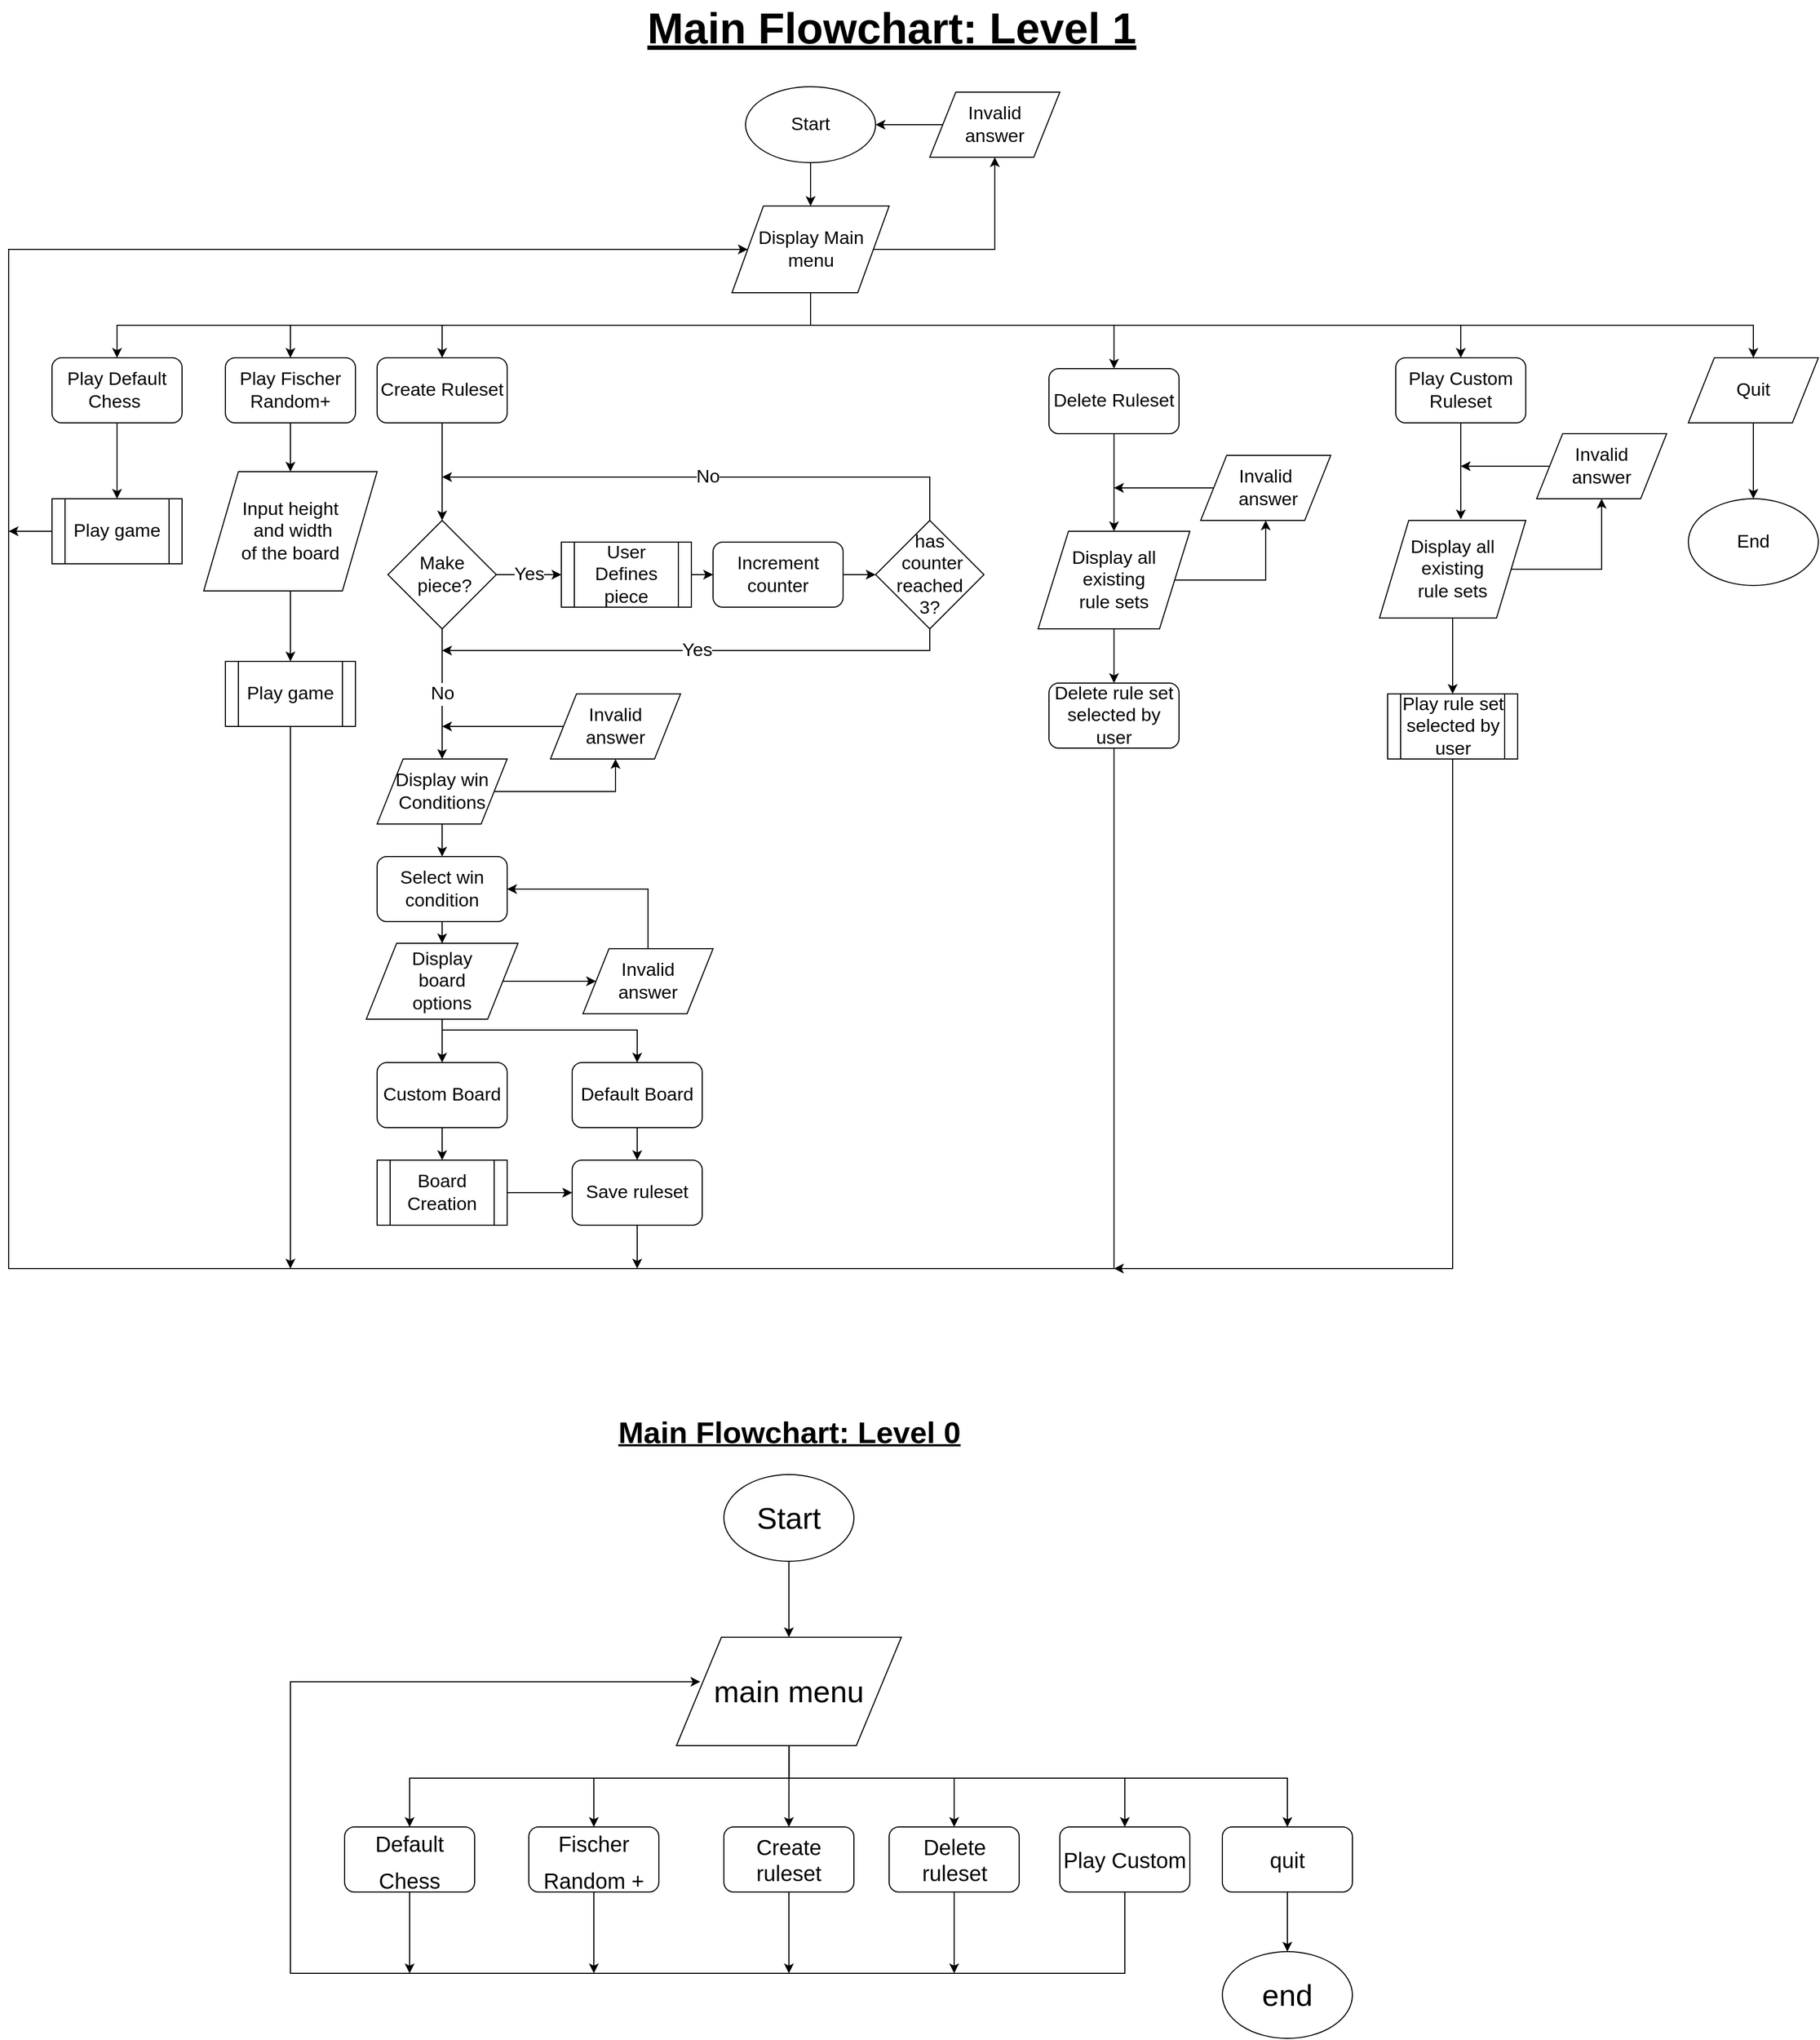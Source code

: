 <mxfile version="12.8.8" type="onedrive"><diagram id="C5RBs43oDa-KdzZeNtuy" name="Page-1"><mxGraphModel dx="1822" dy="1113" grid="0" gridSize="10" guides="1" tooltips="1" connect="1" arrows="1" fold="1" page="0" pageScale="1" pageWidth="827" pageHeight="1169" math="0" shadow="0"><root><mxCell id="WIyWlLk6GJQsqaUBKTNV-0"/><mxCell id="WIyWlLk6GJQsqaUBKTNV-1" parent="WIyWlLk6GJQsqaUBKTNV-0"/><mxCell id="DMqoOjxS3EsMxmKd195w-31" value="&lt;font style=&quot;font-size: 40px;&quot;&gt;&lt;b style=&quot;font-size: 40px;&quot;&gt;&lt;u style=&quot;font-size: 40px;&quot;&gt;Main Flowchart: Level 1&lt;/u&gt;&lt;/b&gt;&lt;/font&gt;" style="text;html=1;strokeColor=none;fillColor=none;align=center;verticalAlign=middle;whiteSpace=wrap;rounded=0;fontSize=40;" parent="WIyWlLk6GJQsqaUBKTNV-1" vertex="1"><mxGeometry x="230" y="-20" width="510" height="50" as="geometry"/></mxCell><mxCell id="DMqoOjxS3EsMxmKd195w-136" style="edgeStyle=orthogonalEdgeStyle;rounded=0;orthogonalLoop=1;jettySize=auto;html=1;entryX=0.5;entryY=0;entryDx=0;entryDy=0;fontSize=17;" parent="WIyWlLk6GJQsqaUBKTNV-1" source="DMqoOjxS3EsMxmKd195w-83" target="DMqoOjxS3EsMxmKd195w-88" edge="1"><mxGeometry relative="1" as="geometry"/></mxCell><mxCell id="DMqoOjxS3EsMxmKd195w-83" value="&lt;font style=&quot;font-size: 17px&quot;&gt;Start&lt;/font&gt;" style="ellipse;whiteSpace=wrap;html=1;" parent="WIyWlLk6GJQsqaUBKTNV-1" vertex="1"><mxGeometry x="350" y="60" width="120" height="70" as="geometry"/></mxCell><mxCell id="DMqoOjxS3EsMxmKd195w-90" style="edgeStyle=orthogonalEdgeStyle;rounded=0;orthogonalLoop=1;jettySize=auto;html=1;fontSize=17;" parent="WIyWlLk6GJQsqaUBKTNV-1" source="DMqoOjxS3EsMxmKd195w-88" target="DMqoOjxS3EsMxmKd195w-91" edge="1"><mxGeometry relative="1" as="geometry"><mxPoint x="500" y="180" as="targetPoint"/></mxGeometry></mxCell><mxCell id="DMqoOjxS3EsMxmKd195w-137" style="edgeStyle=orthogonalEdgeStyle;rounded=0;orthogonalLoop=1;jettySize=auto;html=1;entryX=0.5;entryY=0;entryDx=0;entryDy=0;fontSize=17;" parent="WIyWlLk6GJQsqaUBKTNV-1" source="DMqoOjxS3EsMxmKd195w-88" target="DMqoOjxS3EsMxmKd195w-93" edge="1"><mxGeometry relative="1" as="geometry"><Array as="points"><mxPoint x="410" y="280"/><mxPoint x="-230" y="280"/></Array></mxGeometry></mxCell><mxCell id="DMqoOjxS3EsMxmKd195w-138" style="edgeStyle=orthogonalEdgeStyle;rounded=0;orthogonalLoop=1;jettySize=auto;html=1;fontSize=17;" parent="WIyWlLk6GJQsqaUBKTNV-1" source="DMqoOjxS3EsMxmKd195w-88" target="DMqoOjxS3EsMxmKd195w-97" edge="1"><mxGeometry relative="1" as="geometry"><Array as="points"><mxPoint x="410" y="280"/><mxPoint x="690" y="280"/></Array></mxGeometry></mxCell><mxCell id="DMqoOjxS3EsMxmKd195w-139" style="edgeStyle=orthogonalEdgeStyle;rounded=0;orthogonalLoop=1;jettySize=auto;html=1;fontSize=17;" parent="WIyWlLk6GJQsqaUBKTNV-1" source="DMqoOjxS3EsMxmKd195w-88" target="DMqoOjxS3EsMxmKd195w-98" edge="1"><mxGeometry relative="1" as="geometry"><Array as="points"><mxPoint x="410" y="280"/><mxPoint x="1010" y="280"/></Array></mxGeometry></mxCell><mxCell id="DMqoOjxS3EsMxmKd195w-140" style="edgeStyle=orthogonalEdgeStyle;rounded=0;orthogonalLoop=1;jettySize=auto;html=1;fontSize=17;" parent="WIyWlLk6GJQsqaUBKTNV-1" source="DMqoOjxS3EsMxmKd195w-88" target="DMqoOjxS3EsMxmKd195w-135" edge="1"><mxGeometry relative="1" as="geometry"><Array as="points"><mxPoint x="410" y="280"/><mxPoint x="1280" y="280"/></Array></mxGeometry></mxCell><mxCell id="DMqoOjxS3EsMxmKd195w-192" style="edgeStyle=orthogonalEdgeStyle;rounded=0;orthogonalLoop=1;jettySize=auto;html=1;entryX=0.5;entryY=0;entryDx=0;entryDy=0;fontSize=17;" parent="WIyWlLk6GJQsqaUBKTNV-1" source="DMqoOjxS3EsMxmKd195w-88" target="DMqoOjxS3EsMxmKd195w-95" edge="1"><mxGeometry relative="1" as="geometry"><Array as="points"><mxPoint x="410" y="280"/><mxPoint x="-70" y="280"/></Array></mxGeometry></mxCell><mxCell id="DMqoOjxS3EsMxmKd195w-193" style="edgeStyle=orthogonalEdgeStyle;rounded=0;orthogonalLoop=1;jettySize=auto;html=1;entryX=0.5;entryY=0;entryDx=0;entryDy=0;fontSize=17;" parent="WIyWlLk6GJQsqaUBKTNV-1" source="DMqoOjxS3EsMxmKd195w-88" target="DMqoOjxS3EsMxmKd195w-96" edge="1"><mxGeometry relative="1" as="geometry"><Array as="points"><mxPoint x="410" y="280"/><mxPoint x="70" y="280"/></Array></mxGeometry></mxCell><mxCell id="DMqoOjxS3EsMxmKd195w-88" value="Display Main menu" style="shape=parallelogram;perimeter=parallelogramPerimeter;whiteSpace=wrap;html=1;fontSize=17;" parent="WIyWlLk6GJQsqaUBKTNV-1" vertex="1"><mxGeometry x="337.5" y="170" width="145" height="80" as="geometry"/></mxCell><mxCell id="DMqoOjxS3EsMxmKd195w-92" style="edgeStyle=orthogonalEdgeStyle;rounded=0;orthogonalLoop=1;jettySize=auto;html=1;entryX=1;entryY=0.5;entryDx=0;entryDy=0;fontSize=17;" parent="WIyWlLk6GJQsqaUBKTNV-1" source="DMqoOjxS3EsMxmKd195w-91" target="DMqoOjxS3EsMxmKd195w-83" edge="1"><mxGeometry relative="1" as="geometry"/></mxCell><mxCell id="DMqoOjxS3EsMxmKd195w-91" value="&lt;font style=&quot;font-size: 17px&quot;&gt;Invalid &lt;br&gt;answer&lt;/font&gt;" style="shape=parallelogram;perimeter=parallelogramPerimeter;whiteSpace=wrap;html=1;" parent="WIyWlLk6GJQsqaUBKTNV-1" vertex="1"><mxGeometry x="520" y="65" width="120" height="60" as="geometry"/></mxCell><mxCell id="DMqoOjxS3EsMxmKd195w-109" style="edgeStyle=orthogonalEdgeStyle;rounded=0;orthogonalLoop=1;jettySize=auto;html=1;fontSize=17;" parent="WIyWlLk6GJQsqaUBKTNV-1" source="DMqoOjxS3EsMxmKd195w-93" target="DMqoOjxS3EsMxmKd195w-110" edge="1"><mxGeometry relative="1" as="geometry"><mxPoint x="70" y="480" as="targetPoint"/></mxGeometry></mxCell><mxCell id="DMqoOjxS3EsMxmKd195w-93" value="Play Default Chess&amp;nbsp;" style="rounded=1;whiteSpace=wrap;html=1;fontSize=17;" parent="WIyWlLk6GJQsqaUBKTNV-1" vertex="1"><mxGeometry x="-290" y="310" width="120" height="60" as="geometry"/></mxCell><mxCell id="DMqoOjxS3EsMxmKd195w-148" style="edgeStyle=orthogonalEdgeStyle;rounded=0;orthogonalLoop=1;jettySize=auto;html=1;entryX=0.5;entryY=0;entryDx=0;entryDy=0;fontSize=17;" parent="WIyWlLk6GJQsqaUBKTNV-1" source="DMqoOjxS3EsMxmKd195w-95" target="DMqoOjxS3EsMxmKd195w-147" edge="1"><mxGeometry relative="1" as="geometry"/></mxCell><mxCell id="DMqoOjxS3EsMxmKd195w-95" value="Play Fischer Random+" style="rounded=1;whiteSpace=wrap;html=1;fontSize=17;" parent="WIyWlLk6GJQsqaUBKTNV-1" vertex="1"><mxGeometry x="-130" y="310" width="120" height="60" as="geometry"/></mxCell><mxCell id="DMqoOjxS3EsMxmKd195w-113" style="edgeStyle=orthogonalEdgeStyle;rounded=0;orthogonalLoop=1;jettySize=auto;html=1;entryX=0.5;entryY=0;entryDx=0;entryDy=0;fontSize=17;" parent="WIyWlLk6GJQsqaUBKTNV-1" source="DMqoOjxS3EsMxmKd195w-96" target="DMqoOjxS3EsMxmKd195w-112" edge="1"><mxGeometry relative="1" as="geometry"/></mxCell><mxCell id="DMqoOjxS3EsMxmKd195w-96" value="Create Ruleset" style="rounded=1;whiteSpace=wrap;html=1;fontSize=17;" parent="WIyWlLk6GJQsqaUBKTNV-1" vertex="1"><mxGeometry x="10" y="310" width="120" height="60" as="geometry"/></mxCell><mxCell id="DMqoOjxS3EsMxmKd195w-115" style="edgeStyle=orthogonalEdgeStyle;rounded=0;orthogonalLoop=1;jettySize=auto;html=1;fontSize=17;" parent="WIyWlLk6GJQsqaUBKTNV-1" source="DMqoOjxS3EsMxmKd195w-97" target="DMqoOjxS3EsMxmKd195w-116" edge="1"><mxGeometry relative="1" as="geometry"><mxPoint x="570" y="490" as="targetPoint"/><Array as="points"><mxPoint x="690" y="440"/><mxPoint x="690" y="440"/></Array></mxGeometry></mxCell><mxCell id="DMqoOjxS3EsMxmKd195w-97" value="Delete Ruleset" style="rounded=1;whiteSpace=wrap;html=1;fontSize=17;" parent="WIyWlLk6GJQsqaUBKTNV-1" vertex="1"><mxGeometry x="630" y="320" width="120" height="60" as="geometry"/></mxCell><mxCell id="DMqoOjxS3EsMxmKd195w-122" style="edgeStyle=orthogonalEdgeStyle;rounded=0;orthogonalLoop=1;jettySize=auto;html=1;entryX=0.556;entryY=-0.011;entryDx=0;entryDy=0;entryPerimeter=0;fontSize=17;" parent="WIyWlLk6GJQsqaUBKTNV-1" source="DMqoOjxS3EsMxmKd195w-98" target="DMqoOjxS3EsMxmKd195w-117" edge="1"><mxGeometry relative="1" as="geometry"/></mxCell><mxCell id="DMqoOjxS3EsMxmKd195w-98" value="Play Custom Ruleset" style="rounded=1;whiteSpace=wrap;html=1;fontSize=17;" parent="WIyWlLk6GJQsqaUBKTNV-1" vertex="1"><mxGeometry x="950" y="310" width="120" height="60" as="geometry"/></mxCell><mxCell id="Ut5-qIVNLnhNCFS_fmuW-0" style="edgeStyle=orthogonalEdgeStyle;rounded=0;orthogonalLoop=1;jettySize=auto;html=1;" edge="1" parent="WIyWlLk6GJQsqaUBKTNV-1" source="DMqoOjxS3EsMxmKd195w-110"><mxGeometry relative="1" as="geometry"><mxPoint x="-330" y="470" as="targetPoint"/></mxGeometry></mxCell><mxCell id="DMqoOjxS3EsMxmKd195w-110" value="Play game" style="shape=process;whiteSpace=wrap;html=1;backgroundOutline=1;fontSize=17;" parent="WIyWlLk6GJQsqaUBKTNV-1" vertex="1"><mxGeometry x="-290" y="440" width="120" height="60" as="geometry"/></mxCell><mxCell id="R6DdsHJ8ZHGERYmCvJeK-7" style="edgeStyle=orthogonalEdgeStyle;rounded=0;orthogonalLoop=1;jettySize=auto;html=1;fontSize=17;" parent="WIyWlLk6GJQsqaUBKTNV-1" source="DMqoOjxS3EsMxmKd195w-111" edge="1"><mxGeometry relative="1" as="geometry"><mxPoint x="-70" y="1150" as="targetPoint"/></mxGeometry></mxCell><mxCell id="DMqoOjxS3EsMxmKd195w-111" value="Play game" style="shape=process;whiteSpace=wrap;html=1;backgroundOutline=1;fontSize=17;" parent="WIyWlLk6GJQsqaUBKTNV-1" vertex="1"><mxGeometry x="-130" y="590" width="120" height="60" as="geometry"/></mxCell><mxCell id="DMqoOjxS3EsMxmKd195w-158" value="Yes" style="edgeStyle=orthogonalEdgeStyle;rounded=0;orthogonalLoop=1;jettySize=auto;html=1;entryX=0;entryY=0.5;entryDx=0;entryDy=0;fontSize=17;" parent="WIyWlLk6GJQsqaUBKTNV-1" source="DMqoOjxS3EsMxmKd195w-112" target="DMqoOjxS3EsMxmKd195w-151" edge="1"><mxGeometry relative="1" as="geometry"><mxPoint as="offset"/></mxGeometry></mxCell><mxCell id="DMqoOjxS3EsMxmKd195w-164" value="&lt;font style=&quot;font-size: 17px;&quot;&gt;No&lt;/font&gt;" style="edgeStyle=orthogonalEdgeStyle;rounded=0;orthogonalLoop=1;jettySize=auto;html=1;entryX=0.5;entryY=0;entryDx=0;entryDy=0;fontSize=17;" parent="WIyWlLk6GJQsqaUBKTNV-1" source="DMqoOjxS3EsMxmKd195w-112" target="DMqoOjxS3EsMxmKd195w-167" edge="1"><mxGeometry relative="1" as="geometry"><mxPoint x="120" y="650" as="targetPoint"/><Array as="points"/></mxGeometry></mxCell><mxCell id="DMqoOjxS3EsMxmKd195w-112" value="Make&lt;br&gt;&amp;nbsp;piece?" style="rhombus;whiteSpace=wrap;html=1;fontSize=17;" parent="WIyWlLk6GJQsqaUBKTNV-1" vertex="1"><mxGeometry x="20" y="460" width="100" height="100" as="geometry"/></mxCell><mxCell id="DMqoOjxS3EsMxmKd195w-131" style="edgeStyle=orthogonalEdgeStyle;rounded=0;orthogonalLoop=1;jettySize=auto;html=1;entryX=0.5;entryY=1;entryDx=0;entryDy=0;fontSize=17;" parent="WIyWlLk6GJQsqaUBKTNV-1" source="DMqoOjxS3EsMxmKd195w-116" target="DMqoOjxS3EsMxmKd195w-128" edge="1"><mxGeometry relative="1" as="geometry"><mxPoint x="830" y="510" as="targetPoint"/></mxGeometry></mxCell><mxCell id="DMqoOjxS3EsMxmKd195w-132" style="edgeStyle=orthogonalEdgeStyle;rounded=0;orthogonalLoop=1;jettySize=auto;html=1;fontSize=17;" parent="WIyWlLk6GJQsqaUBKTNV-1" source="DMqoOjxS3EsMxmKd195w-116" target="DMqoOjxS3EsMxmKd195w-133" edge="1"><mxGeometry relative="1" as="geometry"><mxPoint x="690" y="640" as="targetPoint"/></mxGeometry></mxCell><mxCell id="DMqoOjxS3EsMxmKd195w-116" value="Display all existing &lt;br&gt;rule sets" style="shape=parallelogram;perimeter=parallelogramPerimeter;whiteSpace=wrap;html=1;fontSize=17;" parent="WIyWlLk6GJQsqaUBKTNV-1" vertex="1"><mxGeometry x="620" y="470" width="140" height="90" as="geometry"/></mxCell><mxCell id="DMqoOjxS3EsMxmKd195w-123" style="edgeStyle=orthogonalEdgeStyle;rounded=0;orthogonalLoop=1;jettySize=auto;html=1;fontSize=17;" parent="WIyWlLk6GJQsqaUBKTNV-1" source="DMqoOjxS3EsMxmKd195w-117" target="DMqoOjxS3EsMxmKd195w-124" edge="1"><mxGeometry relative="1" as="geometry"><mxPoint x="1180" y="440" as="targetPoint"/><Array as="points"><mxPoint x="1140" y="505"/></Array></mxGeometry></mxCell><mxCell id="DMqoOjxS3EsMxmKd195w-141" style="edgeStyle=orthogonalEdgeStyle;rounded=0;orthogonalLoop=1;jettySize=auto;html=1;fontSize=17;" parent="WIyWlLk6GJQsqaUBKTNV-1" source="DMqoOjxS3EsMxmKd195w-117" target="DMqoOjxS3EsMxmKd195w-142" edge="1"><mxGeometry relative="1" as="geometry"><mxPoint x="1002.5" y="620" as="targetPoint"/></mxGeometry></mxCell><mxCell id="DMqoOjxS3EsMxmKd195w-117" value="Display all existing &lt;br&gt;rule sets" style="shape=parallelogram;perimeter=parallelogramPerimeter;whiteSpace=wrap;html=1;fontSize=17;" parent="WIyWlLk6GJQsqaUBKTNV-1" vertex="1"><mxGeometry x="935" y="460" width="135" height="90" as="geometry"/></mxCell><mxCell id="DMqoOjxS3EsMxmKd195w-126" style="edgeStyle=orthogonalEdgeStyle;rounded=0;orthogonalLoop=1;jettySize=auto;html=1;fontSize=17;" parent="WIyWlLk6GJQsqaUBKTNV-1" source="DMqoOjxS3EsMxmKd195w-124" edge="1"><mxGeometry relative="1" as="geometry"><mxPoint x="1010" y="410" as="targetPoint"/></mxGeometry></mxCell><mxCell id="DMqoOjxS3EsMxmKd195w-124" value="Invalid &lt;br&gt;answer" style="shape=parallelogram;perimeter=parallelogramPerimeter;whiteSpace=wrap;html=1;fontSize=17;" parent="WIyWlLk6GJQsqaUBKTNV-1" vertex="1"><mxGeometry x="1080" y="380" width="120" height="60" as="geometry"/></mxCell><mxCell id="DMqoOjxS3EsMxmKd195w-130" style="edgeStyle=orthogonalEdgeStyle;rounded=0;orthogonalLoop=1;jettySize=auto;html=1;fontSize=17;" parent="WIyWlLk6GJQsqaUBKTNV-1" source="DMqoOjxS3EsMxmKd195w-128" edge="1"><mxGeometry relative="1" as="geometry"><mxPoint x="690" y="430" as="targetPoint"/></mxGeometry></mxCell><mxCell id="DMqoOjxS3EsMxmKd195w-128" value="Invalid&lt;br&gt;&amp;nbsp;answer" style="shape=parallelogram;perimeter=parallelogramPerimeter;whiteSpace=wrap;html=1;fontSize=17;" parent="WIyWlLk6GJQsqaUBKTNV-1" vertex="1"><mxGeometry x="770" y="400" width="120" height="60" as="geometry"/></mxCell><mxCell id="R6DdsHJ8ZHGERYmCvJeK-1" style="edgeStyle=orthogonalEdgeStyle;rounded=0;orthogonalLoop=1;jettySize=auto;html=1;" parent="WIyWlLk6GJQsqaUBKTNV-1" source="DMqoOjxS3EsMxmKd195w-133" edge="1" target="DMqoOjxS3EsMxmKd195w-88"><mxGeometry relative="1" as="geometry"><mxPoint x="-330" y="470" as="targetPoint"/><Array as="points"><mxPoint x="690" y="1150"/><mxPoint x="-330" y="1150"/><mxPoint x="-330" y="210"/></Array></mxGeometry></mxCell><mxCell id="DMqoOjxS3EsMxmKd195w-133" value="Delete rule set selected by user" style="rounded=1;whiteSpace=wrap;html=1;fontSize=17;" parent="WIyWlLk6GJQsqaUBKTNV-1" vertex="1"><mxGeometry x="630" y="610" width="120" height="60" as="geometry"/></mxCell><mxCell id="DMqoOjxS3EsMxmKd195w-145" style="edgeStyle=orthogonalEdgeStyle;rounded=0;orthogonalLoop=1;jettySize=auto;html=1;fontSize=17;" parent="WIyWlLk6GJQsqaUBKTNV-1" source="DMqoOjxS3EsMxmKd195w-135" target="DMqoOjxS3EsMxmKd195w-146" edge="1"><mxGeometry relative="1" as="geometry"><mxPoint x="1400.0" y="470" as="targetPoint"/></mxGeometry></mxCell><mxCell id="DMqoOjxS3EsMxmKd195w-135" value="Quit" style="shape=parallelogram;perimeter=parallelogramPerimeter;whiteSpace=wrap;html=1;fontSize=17;" parent="WIyWlLk6GJQsqaUBKTNV-1" vertex="1"><mxGeometry x="1220" y="310" width="120" height="60" as="geometry"/></mxCell><mxCell id="R6DdsHJ8ZHGERYmCvJeK-5" style="edgeStyle=orthogonalEdgeStyle;rounded=0;orthogonalLoop=1;jettySize=auto;html=1;fontSize=17;" parent="WIyWlLk6GJQsqaUBKTNV-1" source="DMqoOjxS3EsMxmKd195w-142" edge="1"><mxGeometry relative="1" as="geometry"><mxPoint x="690" y="1150" as="targetPoint"/><Array as="points"><mxPoint x="1003" y="1150"/></Array></mxGeometry></mxCell><mxCell id="DMqoOjxS3EsMxmKd195w-142" value="Play rule set selected by user" style="shape=process;whiteSpace=wrap;html=1;backgroundOutline=1;fontSize=17;" parent="WIyWlLk6GJQsqaUBKTNV-1" vertex="1"><mxGeometry x="942.5" y="620" width="120" height="60" as="geometry"/></mxCell><mxCell id="DMqoOjxS3EsMxmKd195w-146" value="End" style="ellipse;whiteSpace=wrap;html=1;fontSize=17;" parent="WIyWlLk6GJQsqaUBKTNV-1" vertex="1"><mxGeometry x="1220.0" y="440" width="120" height="80" as="geometry"/></mxCell><mxCell id="DMqoOjxS3EsMxmKd195w-149" style="edgeStyle=orthogonalEdgeStyle;rounded=0;orthogonalLoop=1;jettySize=auto;html=1;entryX=0.5;entryY=0;entryDx=0;entryDy=0;fontSize=17;" parent="WIyWlLk6GJQsqaUBKTNV-1" source="DMqoOjxS3EsMxmKd195w-147" target="DMqoOjxS3EsMxmKd195w-111" edge="1"><mxGeometry relative="1" as="geometry"/></mxCell><mxCell id="DMqoOjxS3EsMxmKd195w-147" value="Input height&lt;br&gt;&amp;nbsp;and&amp;nbsp;width &lt;br&gt;of&amp;nbsp;the board" style="shape=parallelogram;perimeter=parallelogramPerimeter;whiteSpace=wrap;html=1;fontSize=17;" parent="WIyWlLk6GJQsqaUBKTNV-1" vertex="1"><mxGeometry x="-150" y="415" width="160" height="110" as="geometry"/></mxCell><mxCell id="DMqoOjxS3EsMxmKd195w-165" style="edgeStyle=orthogonalEdgeStyle;rounded=0;orthogonalLoop=1;jettySize=auto;html=1;entryX=0;entryY=0.5;entryDx=0;entryDy=0;fontSize=17;" parent="WIyWlLk6GJQsqaUBKTNV-1" source="DMqoOjxS3EsMxmKd195w-151" target="DMqoOjxS3EsMxmKd195w-160" edge="1"><mxGeometry relative="1" as="geometry"/></mxCell><mxCell id="DMqoOjxS3EsMxmKd195w-151" value="User Defines piece" style="shape=process;whiteSpace=wrap;html=1;backgroundOutline=1;fontSize=17;" parent="WIyWlLk6GJQsqaUBKTNV-1" vertex="1"><mxGeometry x="180" y="480" width="120" height="60" as="geometry"/></mxCell><mxCell id="DMqoOjxS3EsMxmKd195w-166" style="edgeStyle=orthogonalEdgeStyle;rounded=0;orthogonalLoop=1;jettySize=auto;html=1;exitX=1;exitY=0.5;exitDx=0;exitDy=0;entryX=0;entryY=0.5;entryDx=0;entryDy=0;fontSize=17;" parent="WIyWlLk6GJQsqaUBKTNV-1" source="DMqoOjxS3EsMxmKd195w-160" target="DMqoOjxS3EsMxmKd195w-161" edge="1"><mxGeometry relative="1" as="geometry"><Array as="points"><mxPoint x="470" y="510"/></Array></mxGeometry></mxCell><mxCell id="DMqoOjxS3EsMxmKd195w-160" value="Increment counter" style="rounded=1;whiteSpace=wrap;html=1;fontSize=17;" parent="WIyWlLk6GJQsqaUBKTNV-1" vertex="1"><mxGeometry x="320" y="480" width="120" height="60" as="geometry"/></mxCell><mxCell id="DMqoOjxS3EsMxmKd195w-162" value="No" style="edgeStyle=orthogonalEdgeStyle;rounded=0;orthogonalLoop=1;jettySize=auto;html=1;fontSize=17;exitX=0.5;exitY=0;exitDx=0;exitDy=0;" parent="WIyWlLk6GJQsqaUBKTNV-1" source="DMqoOjxS3EsMxmKd195w-161" edge="1"><mxGeometry relative="1" as="geometry"><mxPoint x="70" y="420" as="targetPoint"/><Array as="points"><mxPoint x="520" y="420"/></Array></mxGeometry></mxCell><mxCell id="DMqoOjxS3EsMxmKd195w-168" value="&lt;font style=&quot;font-size: 17px;&quot;&gt;Yes&lt;/font&gt;" style="edgeStyle=orthogonalEdgeStyle;rounded=0;orthogonalLoop=1;jettySize=auto;html=1;fontSize=17;" parent="WIyWlLk6GJQsqaUBKTNV-1" source="DMqoOjxS3EsMxmKd195w-161" edge="1"><mxGeometry relative="1" as="geometry"><mxPoint x="70" y="580" as="targetPoint"/><Array as="points"><mxPoint x="520" y="580"/></Array></mxGeometry></mxCell><mxCell id="DMqoOjxS3EsMxmKd195w-161" value="has&lt;br&gt;&amp;nbsp;counter reached &lt;br&gt;3?" style="rhombus;whiteSpace=wrap;html=1;fontSize=17;" parent="WIyWlLk6GJQsqaUBKTNV-1" vertex="1"><mxGeometry x="470" y="460" width="100" height="100" as="geometry"/></mxCell><mxCell id="DMqoOjxS3EsMxmKd195w-170" style="edgeStyle=orthogonalEdgeStyle;rounded=0;orthogonalLoop=1;jettySize=auto;html=1;entryX=0.5;entryY=1;entryDx=0;entryDy=0;fontSize=17;" parent="WIyWlLk6GJQsqaUBKTNV-1" source="DMqoOjxS3EsMxmKd195w-167" target="DMqoOjxS3EsMxmKd195w-169" edge="1"><mxGeometry relative="1" as="geometry"/></mxCell><mxCell id="DMqoOjxS3EsMxmKd195w-184" style="edgeStyle=orthogonalEdgeStyle;rounded=0;orthogonalLoop=1;jettySize=auto;html=1;fontSize=17;" parent="WIyWlLk6GJQsqaUBKTNV-1" source="DMqoOjxS3EsMxmKd195w-167" target="DMqoOjxS3EsMxmKd195w-174" edge="1"><mxGeometry relative="1" as="geometry"/></mxCell><mxCell id="DMqoOjxS3EsMxmKd195w-167" value="&lt;font style=&quot;font-size: 17px;&quot;&gt;Display win Conditions&lt;/font&gt;" style="shape=parallelogram;perimeter=parallelogramPerimeter;whiteSpace=wrap;html=1;fontSize=17;" parent="WIyWlLk6GJQsqaUBKTNV-1" vertex="1"><mxGeometry x="10" y="680" width="120" height="60" as="geometry"/></mxCell><mxCell id="DMqoOjxS3EsMxmKd195w-171" style="edgeStyle=orthogonalEdgeStyle;rounded=0;orthogonalLoop=1;jettySize=auto;html=1;fontSize=17;" parent="WIyWlLk6GJQsqaUBKTNV-1" source="DMqoOjxS3EsMxmKd195w-169" edge="1"><mxGeometry relative="1" as="geometry"><mxPoint x="70" y="650" as="targetPoint"/><Array as="points"><mxPoint x="120" y="650"/></Array></mxGeometry></mxCell><mxCell id="DMqoOjxS3EsMxmKd195w-169" value="Invalid &lt;br&gt;answer" style="shape=parallelogram;perimeter=parallelogramPerimeter;whiteSpace=wrap;html=1;fontSize=17;" parent="WIyWlLk6GJQsqaUBKTNV-1" vertex="1"><mxGeometry x="170" y="620" width="120" height="60" as="geometry"/></mxCell><mxCell id="DMqoOjxS3EsMxmKd195w-179" style="edgeStyle=orthogonalEdgeStyle;rounded=0;orthogonalLoop=1;jettySize=auto;html=1;entryX=0;entryY=0.5;entryDx=0;entryDy=0;fontSize=17;" parent="WIyWlLk6GJQsqaUBKTNV-1" source="DMqoOjxS3EsMxmKd195w-173" target="DMqoOjxS3EsMxmKd195w-178" edge="1"><mxGeometry relative="1" as="geometry"/></mxCell><mxCell id="DMqoOjxS3EsMxmKd195w-187" style="edgeStyle=orthogonalEdgeStyle;rounded=0;orthogonalLoop=1;jettySize=auto;html=1;fontSize=17;" parent="WIyWlLk6GJQsqaUBKTNV-1" source="DMqoOjxS3EsMxmKd195w-173" target="DMqoOjxS3EsMxmKd195w-188" edge="1"><mxGeometry relative="1" as="geometry"><mxPoint x="120" y="990" as="targetPoint"/><Array as="points"><mxPoint x="70" y="930"/><mxPoint x="250" y="930"/></Array></mxGeometry></mxCell><mxCell id="DMqoOjxS3EsMxmKd195w-200" style="edgeStyle=orthogonalEdgeStyle;rounded=0;orthogonalLoop=1;jettySize=auto;html=1;entryX=0.5;entryY=0;entryDx=0;entryDy=0;fontSize=17;" parent="WIyWlLk6GJQsqaUBKTNV-1" source="DMqoOjxS3EsMxmKd195w-173" target="DMqoOjxS3EsMxmKd195w-175" edge="1"><mxGeometry relative="1" as="geometry"/></mxCell><mxCell id="DMqoOjxS3EsMxmKd195w-173" value="Display &lt;br&gt;board &lt;br style=&quot;font-size: 17px&quot;&gt;options" style="shape=parallelogram;perimeter=parallelogramPerimeter;whiteSpace=wrap;html=1;fontSize=17;" parent="WIyWlLk6GJQsqaUBKTNV-1" vertex="1"><mxGeometry y="850" width="140" height="70" as="geometry"/></mxCell><mxCell id="DMqoOjxS3EsMxmKd195w-183" style="edgeStyle=orthogonalEdgeStyle;rounded=0;orthogonalLoop=1;jettySize=auto;html=1;entryX=0.5;entryY=0;entryDx=0;entryDy=0;fontSize=17;" parent="WIyWlLk6GJQsqaUBKTNV-1" source="DMqoOjxS3EsMxmKd195w-174" target="DMqoOjxS3EsMxmKd195w-173" edge="1"><mxGeometry relative="1" as="geometry"/></mxCell><mxCell id="DMqoOjxS3EsMxmKd195w-174" value="&lt;font style=&quot;font-size: 17px;&quot;&gt;Select win condition&lt;/font&gt;" style="rounded=1;whiteSpace=wrap;html=1;fontSize=17;" parent="WIyWlLk6GJQsqaUBKTNV-1" vertex="1"><mxGeometry x="10" y="770" width="120" height="60" as="geometry"/></mxCell><mxCell id="DMqoOjxS3EsMxmKd195w-201" style="edgeStyle=orthogonalEdgeStyle;rounded=0;orthogonalLoop=1;jettySize=auto;html=1;entryX=0.5;entryY=0;entryDx=0;entryDy=0;fontSize=17;" parent="WIyWlLk6GJQsqaUBKTNV-1" source="DMqoOjxS3EsMxmKd195w-175" target="DMqoOjxS3EsMxmKd195w-177" edge="1"><mxGeometry relative="1" as="geometry"/></mxCell><mxCell id="DMqoOjxS3EsMxmKd195w-175" value="&lt;font style=&quot;font-size: 17px;&quot;&gt;Custom Board&lt;/font&gt;" style="rounded=1;whiteSpace=wrap;html=1;fontSize=17;" parent="WIyWlLk6GJQsqaUBKTNV-1" vertex="1"><mxGeometry x="10" y="960" width="120" height="60" as="geometry"/></mxCell><mxCell id="DMqoOjxS3EsMxmKd195w-195" style="edgeStyle=orthogonalEdgeStyle;rounded=0;orthogonalLoop=1;jettySize=auto;html=1;entryX=0;entryY=0.5;entryDx=0;entryDy=0;fontSize=17;" parent="WIyWlLk6GJQsqaUBKTNV-1" source="DMqoOjxS3EsMxmKd195w-177" target="DMqoOjxS3EsMxmKd195w-194" edge="1"><mxGeometry relative="1" as="geometry"/></mxCell><mxCell id="DMqoOjxS3EsMxmKd195w-177" value="Board Creation" style="shape=process;whiteSpace=wrap;html=1;backgroundOutline=1;fontSize=17;" parent="WIyWlLk6GJQsqaUBKTNV-1" vertex="1"><mxGeometry x="10" y="1050" width="120" height="60" as="geometry"/></mxCell><mxCell id="DMqoOjxS3EsMxmKd195w-180" style="edgeStyle=orthogonalEdgeStyle;rounded=0;orthogonalLoop=1;jettySize=auto;html=1;entryX=1;entryY=0.5;entryDx=0;entryDy=0;fontSize=17;" parent="WIyWlLk6GJQsqaUBKTNV-1" source="DMqoOjxS3EsMxmKd195w-178" target="DMqoOjxS3EsMxmKd195w-174" edge="1"><mxGeometry relative="1" as="geometry"><Array as="points"><mxPoint x="260" y="800"/></Array></mxGeometry></mxCell><mxCell id="DMqoOjxS3EsMxmKd195w-178" value="Invalid &lt;br&gt;answer" style="shape=parallelogram;perimeter=parallelogramPerimeter;whiteSpace=wrap;html=1;fontSize=17;" parent="WIyWlLk6GJQsqaUBKTNV-1" vertex="1"><mxGeometry x="200" y="855" width="120" height="60" as="geometry"/></mxCell><mxCell id="DMqoOjxS3EsMxmKd195w-199" style="edgeStyle=orthogonalEdgeStyle;rounded=0;orthogonalLoop=1;jettySize=auto;html=1;entryX=0.5;entryY=0;entryDx=0;entryDy=0;fontSize=17;" parent="WIyWlLk6GJQsqaUBKTNV-1" source="DMqoOjxS3EsMxmKd195w-188" target="DMqoOjxS3EsMxmKd195w-194" edge="1"><mxGeometry relative="1" as="geometry"/></mxCell><mxCell id="DMqoOjxS3EsMxmKd195w-188" value="Default Board" style="rounded=1;whiteSpace=wrap;html=1;fontSize=17;" parent="WIyWlLk6GJQsqaUBKTNV-1" vertex="1"><mxGeometry x="190" y="960" width="120" height="60" as="geometry"/></mxCell><mxCell id="R6DdsHJ8ZHGERYmCvJeK-6" style="edgeStyle=orthogonalEdgeStyle;rounded=0;orthogonalLoop=1;jettySize=auto;html=1;fontSize=17;" parent="WIyWlLk6GJQsqaUBKTNV-1" source="DMqoOjxS3EsMxmKd195w-194" edge="1"><mxGeometry relative="1" as="geometry"><mxPoint x="250" y="1150" as="targetPoint"/></mxGeometry></mxCell><mxCell id="DMqoOjxS3EsMxmKd195w-194" value="Save ruleset" style="rounded=1;whiteSpace=wrap;html=1;fontSize=17;" parent="WIyWlLk6GJQsqaUBKTNV-1" vertex="1"><mxGeometry x="190" y="1050" width="120" height="60" as="geometry"/></mxCell><mxCell id="R6DdsHJ8ZHGERYmCvJeK-10" style="edgeStyle=orthogonalEdgeStyle;rounded=0;orthogonalLoop=1;jettySize=auto;html=1;entryX=0.5;entryY=0;entryDx=0;entryDy=0;fontSize=28;" parent="WIyWlLk6GJQsqaUBKTNV-1" source="R6DdsHJ8ZHGERYmCvJeK-8" target="R6DdsHJ8ZHGERYmCvJeK-9" edge="1"><mxGeometry relative="1" as="geometry"/></mxCell><mxCell id="R6DdsHJ8ZHGERYmCvJeK-8" value="Start" style="ellipse;whiteSpace=wrap;html=1;fontSize=28;" parent="WIyWlLk6GJQsqaUBKTNV-1" vertex="1"><mxGeometry x="330" y="1340" width="120" height="80" as="geometry"/></mxCell><mxCell id="R6DdsHJ8ZHGERYmCvJeK-17" style="edgeStyle=orthogonalEdgeStyle;rounded=0;orthogonalLoop=1;jettySize=auto;html=1;entryX=0.5;entryY=0;entryDx=0;entryDy=0;fontSize=20;" parent="WIyWlLk6GJQsqaUBKTNV-1" source="R6DdsHJ8ZHGERYmCvJeK-9" target="R6DdsHJ8ZHGERYmCvJeK-11" edge="1"><mxGeometry relative="1" as="geometry"><Array as="points"><mxPoint x="390" y="1620"/><mxPoint x="40" y="1620"/></Array></mxGeometry></mxCell><mxCell id="R6DdsHJ8ZHGERYmCvJeK-18" style="edgeStyle=orthogonalEdgeStyle;rounded=0;orthogonalLoop=1;jettySize=auto;html=1;entryX=0.5;entryY=0;entryDx=0;entryDy=0;fontSize=20;" parent="WIyWlLk6GJQsqaUBKTNV-1" source="R6DdsHJ8ZHGERYmCvJeK-9" target="R6DdsHJ8ZHGERYmCvJeK-12" edge="1"><mxGeometry relative="1" as="geometry"><Array as="points"><mxPoint x="390" y="1620"/><mxPoint x="210" y="1620"/></Array></mxGeometry></mxCell><mxCell id="R6DdsHJ8ZHGERYmCvJeK-20" style="edgeStyle=orthogonalEdgeStyle;rounded=0;orthogonalLoop=1;jettySize=auto;html=1;entryX=0.5;entryY=0;entryDx=0;entryDy=0;fontSize=20;" parent="WIyWlLk6GJQsqaUBKTNV-1" source="R6DdsHJ8ZHGERYmCvJeK-9" target="R6DdsHJ8ZHGERYmCvJeK-13" edge="1"><mxGeometry relative="1" as="geometry"/></mxCell><mxCell id="R6DdsHJ8ZHGERYmCvJeK-21" style="edgeStyle=orthogonalEdgeStyle;rounded=0;orthogonalLoop=1;jettySize=auto;html=1;entryX=0.5;entryY=0;entryDx=0;entryDy=0;fontSize=20;" parent="WIyWlLk6GJQsqaUBKTNV-1" source="R6DdsHJ8ZHGERYmCvJeK-9" target="R6DdsHJ8ZHGERYmCvJeK-15" edge="1"><mxGeometry relative="1" as="geometry"><Array as="points"><mxPoint x="390" y="1620"/><mxPoint x="542" y="1620"/></Array></mxGeometry></mxCell><mxCell id="R6DdsHJ8ZHGERYmCvJeK-22" style="edgeStyle=orthogonalEdgeStyle;rounded=0;orthogonalLoop=1;jettySize=auto;html=1;fontSize=20;" parent="WIyWlLk6GJQsqaUBKTNV-1" source="R6DdsHJ8ZHGERYmCvJeK-9" target="R6DdsHJ8ZHGERYmCvJeK-16" edge="1"><mxGeometry relative="1" as="geometry"><Array as="points"><mxPoint x="390" y="1620"/><mxPoint x="700" y="1620"/></Array></mxGeometry></mxCell><mxCell id="R6DdsHJ8ZHGERYmCvJeK-24" style="edgeStyle=orthogonalEdgeStyle;rounded=0;orthogonalLoop=1;jettySize=auto;html=1;fontSize=20;" parent="WIyWlLk6GJQsqaUBKTNV-1" source="R6DdsHJ8ZHGERYmCvJeK-9" target="R6DdsHJ8ZHGERYmCvJeK-23" edge="1"><mxGeometry relative="1" as="geometry"><Array as="points"><mxPoint x="390" y="1620"/><mxPoint x="850" y="1620"/></Array></mxGeometry></mxCell><mxCell id="R6DdsHJ8ZHGERYmCvJeK-9" value="main menu" style="shape=parallelogram;perimeter=parallelogramPerimeter;whiteSpace=wrap;html=1;fontSize=28;" parent="WIyWlLk6GJQsqaUBKTNV-1" vertex="1"><mxGeometry x="286.25" y="1490" width="207.5" height="100" as="geometry"/></mxCell><mxCell id="R6DdsHJ8ZHGERYmCvJeK-32" style="edgeStyle=orthogonalEdgeStyle;rounded=0;orthogonalLoop=1;jettySize=auto;html=1;fontSize=20;" parent="WIyWlLk6GJQsqaUBKTNV-1" source="R6DdsHJ8ZHGERYmCvJeK-11" edge="1"><mxGeometry relative="1" as="geometry"><mxPoint x="40" y="1800" as="targetPoint"/></mxGeometry></mxCell><mxCell id="R6DdsHJ8ZHGERYmCvJeK-11" value="&lt;font style=&quot;font-size: 20px&quot;&gt;Default Chess&lt;/font&gt;" style="rounded=1;whiteSpace=wrap;html=1;fontSize=28;" parent="WIyWlLk6GJQsqaUBKTNV-1" vertex="1"><mxGeometry x="-20" y="1665" width="120" height="60" as="geometry"/></mxCell><mxCell id="R6DdsHJ8ZHGERYmCvJeK-31" style="edgeStyle=orthogonalEdgeStyle;rounded=0;orthogonalLoop=1;jettySize=auto;html=1;fontSize=20;" parent="WIyWlLk6GJQsqaUBKTNV-1" source="R6DdsHJ8ZHGERYmCvJeK-12" edge="1"><mxGeometry relative="1" as="geometry"><mxPoint x="210" y="1800" as="targetPoint"/></mxGeometry></mxCell><mxCell id="R6DdsHJ8ZHGERYmCvJeK-12" value="&lt;font style=&quot;font-size: 20px&quot;&gt;Fischer Random +&lt;/font&gt;" style="rounded=1;whiteSpace=wrap;html=1;fontSize=28;" parent="WIyWlLk6GJQsqaUBKTNV-1" vertex="1"><mxGeometry x="150" y="1665" width="120" height="60" as="geometry"/></mxCell><mxCell id="R6DdsHJ8ZHGERYmCvJeK-30" style="edgeStyle=orthogonalEdgeStyle;rounded=0;orthogonalLoop=1;jettySize=auto;html=1;fontSize=20;" parent="WIyWlLk6GJQsqaUBKTNV-1" source="R6DdsHJ8ZHGERYmCvJeK-13" edge="1"><mxGeometry relative="1" as="geometry"><mxPoint x="390.0" y="1800" as="targetPoint"/></mxGeometry></mxCell><mxCell id="R6DdsHJ8ZHGERYmCvJeK-13" value="Create ruleset" style="rounded=1;whiteSpace=wrap;html=1;fontSize=20;" parent="WIyWlLk6GJQsqaUBKTNV-1" vertex="1"><mxGeometry x="330" y="1665" width="120" height="60" as="geometry"/></mxCell><mxCell id="R6DdsHJ8ZHGERYmCvJeK-29" style="edgeStyle=orthogonalEdgeStyle;rounded=0;orthogonalLoop=1;jettySize=auto;html=1;fontSize=20;" parent="WIyWlLk6GJQsqaUBKTNV-1" source="R6DdsHJ8ZHGERYmCvJeK-15" edge="1"><mxGeometry relative="1" as="geometry"><mxPoint x="542.5" y="1800" as="targetPoint"/></mxGeometry></mxCell><mxCell id="R6DdsHJ8ZHGERYmCvJeK-15" value="Delete ruleset" style="rounded=1;whiteSpace=wrap;html=1;fontSize=20;" parent="WIyWlLk6GJQsqaUBKTNV-1" vertex="1"><mxGeometry x="482.5" y="1665" width="120" height="60" as="geometry"/></mxCell><mxCell id="R6DdsHJ8ZHGERYmCvJeK-28" style="edgeStyle=orthogonalEdgeStyle;rounded=0;orthogonalLoop=1;jettySize=auto;html=1;entryX=0.106;entryY=0.411;entryDx=0;entryDy=0;entryPerimeter=0;fontSize=20;" parent="WIyWlLk6GJQsqaUBKTNV-1" source="R6DdsHJ8ZHGERYmCvJeK-16" target="R6DdsHJ8ZHGERYmCvJeK-9" edge="1"><mxGeometry relative="1" as="geometry"><Array as="points"><mxPoint x="700" y="1800"/><mxPoint x="-70" y="1800"/><mxPoint x="-70" y="1531"/></Array></mxGeometry></mxCell><mxCell id="R6DdsHJ8ZHGERYmCvJeK-16" value="Play Custom" style="rounded=1;whiteSpace=wrap;html=1;fontSize=20;" parent="WIyWlLk6GJQsqaUBKTNV-1" vertex="1"><mxGeometry x="640" y="1665" width="120" height="60" as="geometry"/></mxCell><mxCell id="R6DdsHJ8ZHGERYmCvJeK-25" style="edgeStyle=orthogonalEdgeStyle;rounded=0;orthogonalLoop=1;jettySize=auto;html=1;fontSize=20;" parent="WIyWlLk6GJQsqaUBKTNV-1" source="R6DdsHJ8ZHGERYmCvJeK-23" target="R6DdsHJ8ZHGERYmCvJeK-26" edge="1"><mxGeometry relative="1" as="geometry"><mxPoint x="850.0" y="1780" as="targetPoint"/></mxGeometry></mxCell><mxCell id="R6DdsHJ8ZHGERYmCvJeK-23" value="quit" style="rounded=1;whiteSpace=wrap;html=1;fontSize=20;" parent="WIyWlLk6GJQsqaUBKTNV-1" vertex="1"><mxGeometry x="790" y="1665" width="120" height="60" as="geometry"/></mxCell><mxCell id="R6DdsHJ8ZHGERYmCvJeK-26" value="&lt;font style=&quot;font-size: 28px&quot;&gt;end&lt;/font&gt;" style="ellipse;whiteSpace=wrap;html=1;" parent="WIyWlLk6GJQsqaUBKTNV-1" vertex="1"><mxGeometry x="790.0" y="1780" width="120" height="80" as="geometry"/></mxCell><mxCell id="R6DdsHJ8ZHGERYmCvJeK-33" value="&lt;b&gt;&lt;u&gt;&lt;font style=&quot;font-size: 28px&quot;&gt;Main Flowchart: Level 0&lt;/font&gt;&lt;/u&gt;&lt;/b&gt;" style="text;html=1;align=center;verticalAlign=middle;resizable=0;points=[];autosize=1;fontSize=20;" parent="WIyWlLk6GJQsqaUBKTNV-1" vertex="1"><mxGeometry x="225" y="1286" width="330" height="30" as="geometry"/></mxCell></root></mxGraphModel></diagram></mxfile>